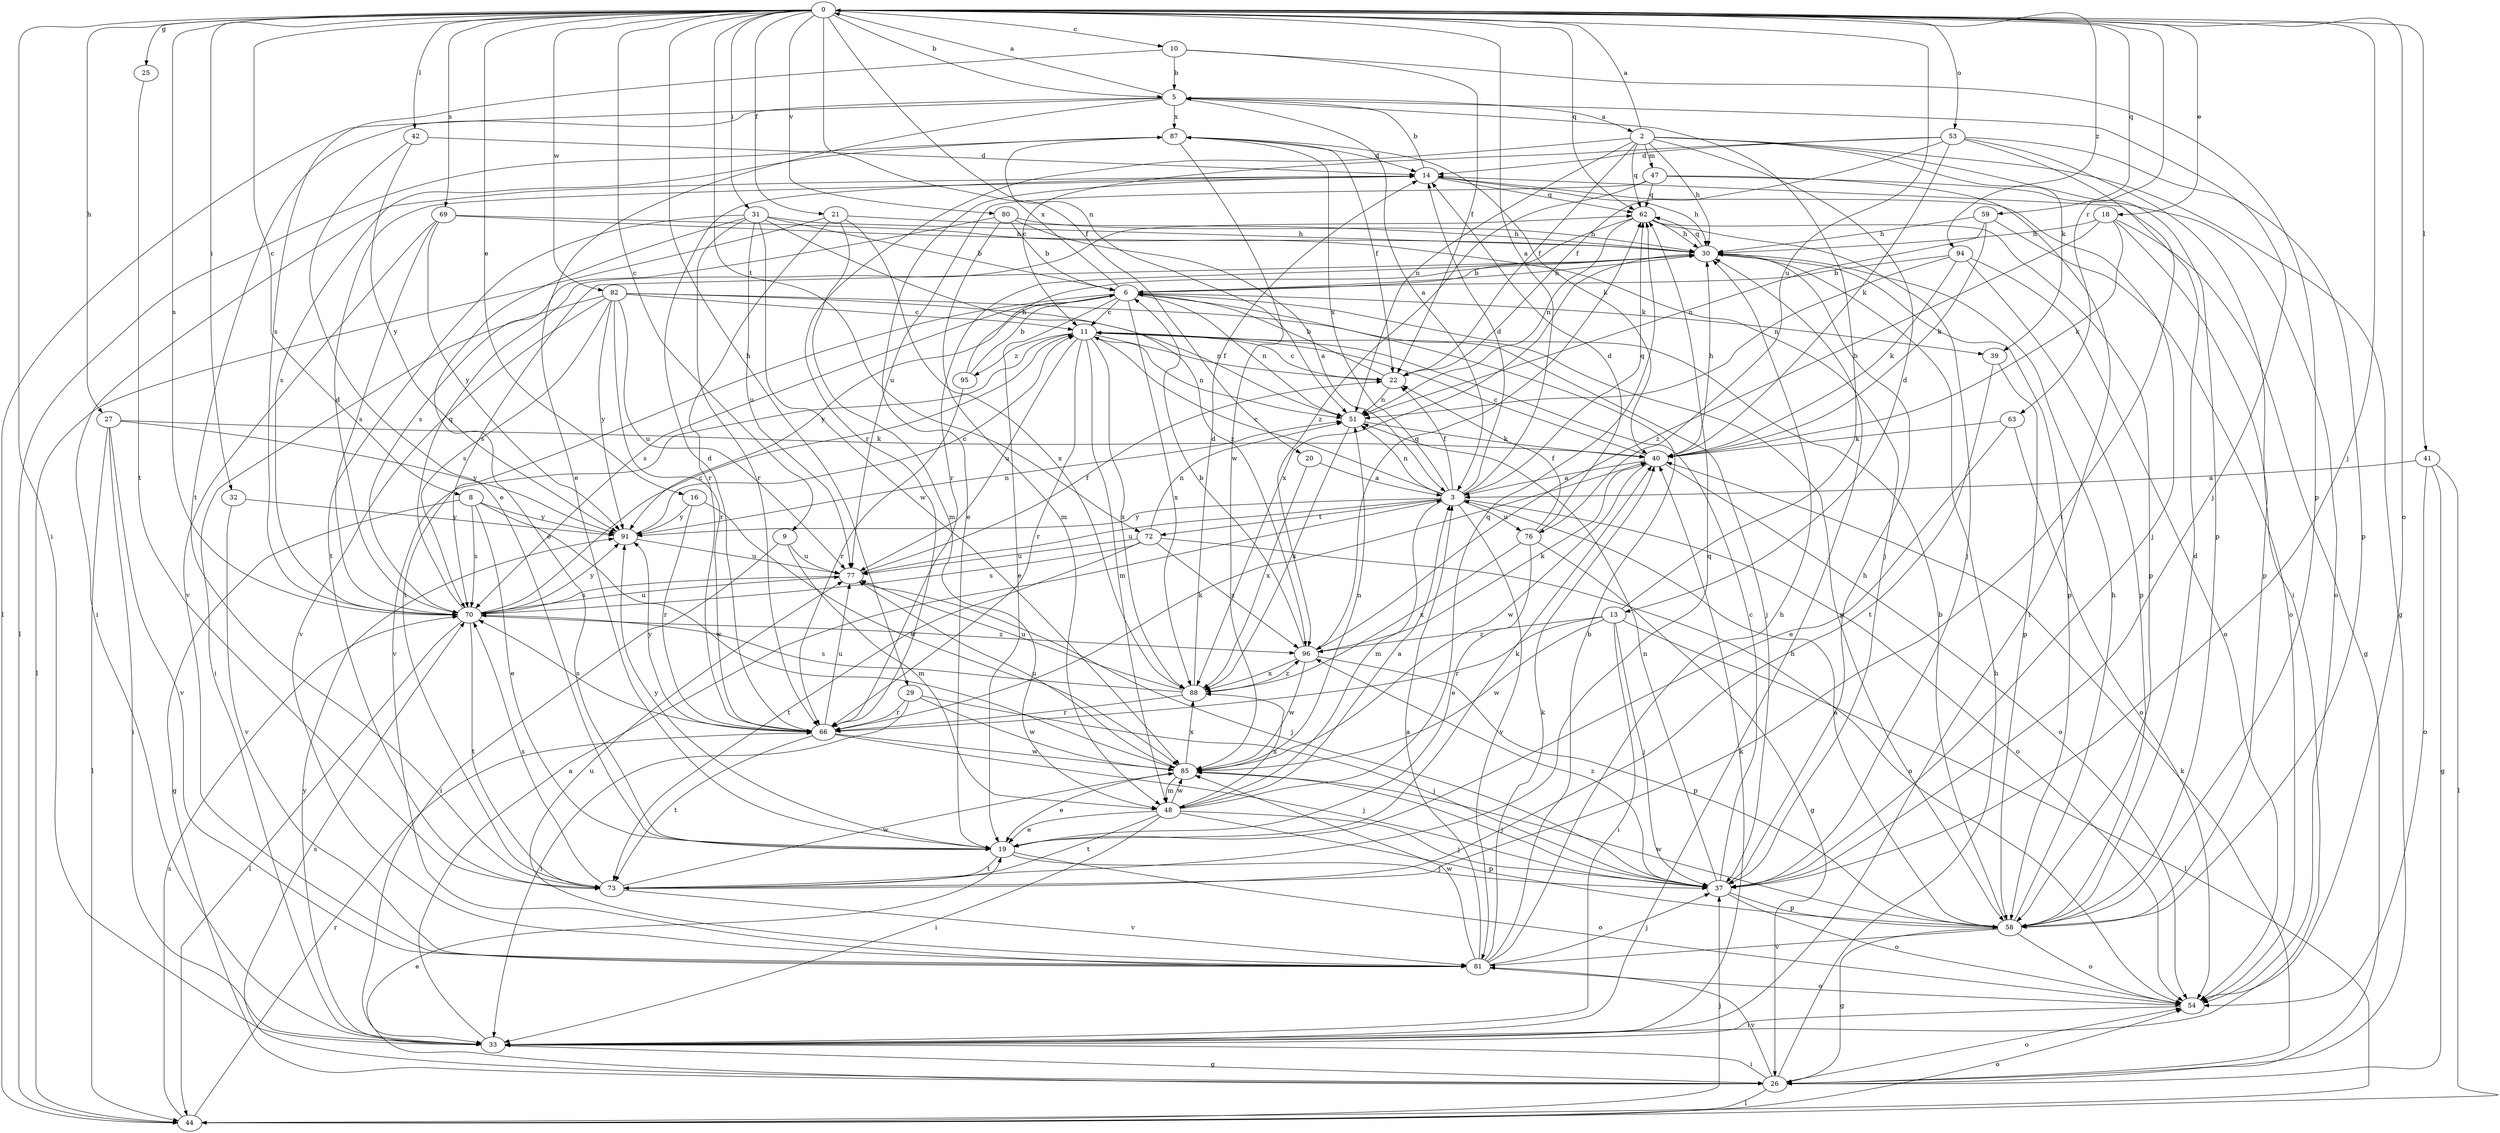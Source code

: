 strict digraph  {
0;
2;
3;
5;
6;
8;
9;
10;
11;
13;
14;
16;
18;
19;
20;
21;
22;
25;
26;
27;
29;
30;
31;
32;
33;
37;
39;
40;
41;
42;
44;
47;
48;
51;
53;
54;
58;
59;
62;
63;
66;
69;
70;
72;
73;
76;
77;
80;
81;
82;
85;
87;
88;
91;
94;
95;
96;
0 -> 5  [label=b];
0 -> 8  [label=c];
0 -> 9  [label=c];
0 -> 10  [label=c];
0 -> 16  [label=e];
0 -> 18  [label=e];
0 -> 20  [label=f];
0 -> 21  [label=f];
0 -> 25  [label=g];
0 -> 27  [label=h];
0 -> 29  [label=h];
0 -> 31  [label=i];
0 -> 32  [label=i];
0 -> 33  [label=i];
0 -> 37  [label=j];
0 -> 41  [label=l];
0 -> 42  [label=l];
0 -> 51  [label=n];
0 -> 53  [label=o];
0 -> 54  [label=o];
0 -> 59  [label=q];
0 -> 62  [label=q];
0 -> 63  [label=r];
0 -> 69  [label=s];
0 -> 70  [label=s];
0 -> 72  [label=t];
0 -> 76  [label=u];
0 -> 80  [label=v];
0 -> 82  [label=w];
0 -> 94  [label=z];
2 -> 0  [label=a];
2 -> 13  [label=d];
2 -> 22  [label=f];
2 -> 26  [label=g];
2 -> 30  [label=h];
2 -> 39  [label=k];
2 -> 47  [label=m];
2 -> 51  [label=n];
2 -> 58  [label=p];
2 -> 62  [label=q];
2 -> 66  [label=r];
3 -> 0  [label=a];
3 -> 11  [label=c];
3 -> 14  [label=d];
3 -> 22  [label=f];
3 -> 48  [label=m];
3 -> 51  [label=n];
3 -> 54  [label=o];
3 -> 62  [label=q];
3 -> 72  [label=t];
3 -> 76  [label=u];
3 -> 77  [label=u];
3 -> 81  [label=v];
3 -> 87  [label=x];
3 -> 91  [label=y];
5 -> 0  [label=a];
5 -> 2  [label=a];
5 -> 3  [label=a];
5 -> 19  [label=e];
5 -> 37  [label=j];
5 -> 44  [label=l];
5 -> 73  [label=t];
5 -> 87  [label=x];
6 -> 11  [label=c];
6 -> 19  [label=e];
6 -> 30  [label=h];
6 -> 39  [label=k];
6 -> 51  [label=n];
6 -> 70  [label=s];
6 -> 73  [label=t];
6 -> 87  [label=x];
6 -> 88  [label=x];
6 -> 91  [label=y];
8 -> 19  [label=e];
8 -> 26  [label=g];
8 -> 70  [label=s];
8 -> 85  [label=w];
8 -> 91  [label=y];
9 -> 33  [label=i];
9 -> 48  [label=m];
9 -> 77  [label=u];
10 -> 5  [label=b];
10 -> 22  [label=f];
10 -> 58  [label=p];
10 -> 70  [label=s];
11 -> 22  [label=f];
11 -> 37  [label=j];
11 -> 48  [label=m];
11 -> 51  [label=n];
11 -> 66  [label=r];
11 -> 77  [label=u];
11 -> 81  [label=v];
11 -> 88  [label=x];
11 -> 95  [label=z];
13 -> 5  [label=b];
13 -> 33  [label=i];
13 -> 37  [label=j];
13 -> 44  [label=l];
13 -> 66  [label=r];
13 -> 85  [label=w];
13 -> 96  [label=z];
14 -> 5  [label=b];
14 -> 19  [label=e];
14 -> 30  [label=h];
14 -> 33  [label=i];
14 -> 37  [label=j];
14 -> 62  [label=q];
16 -> 66  [label=r];
16 -> 85  [label=w];
16 -> 91  [label=y];
18 -> 26  [label=g];
18 -> 30  [label=h];
18 -> 40  [label=k];
18 -> 58  [label=p];
18 -> 96  [label=z];
19 -> 37  [label=j];
19 -> 40  [label=k];
19 -> 54  [label=o];
19 -> 73  [label=t];
19 -> 91  [label=y];
20 -> 3  [label=a];
20 -> 88  [label=x];
21 -> 30  [label=h];
21 -> 44  [label=l];
21 -> 48  [label=m];
21 -> 66  [label=r];
21 -> 88  [label=x];
22 -> 6  [label=b];
22 -> 11  [label=c];
22 -> 51  [label=n];
25 -> 73  [label=t];
26 -> 19  [label=e];
26 -> 30  [label=h];
26 -> 33  [label=i];
26 -> 40  [label=k];
26 -> 44  [label=l];
26 -> 54  [label=o];
26 -> 70  [label=s];
26 -> 81  [label=v];
27 -> 33  [label=i];
27 -> 40  [label=k];
27 -> 44  [label=l];
27 -> 81  [label=v];
27 -> 91  [label=y];
29 -> 33  [label=i];
29 -> 37  [label=j];
29 -> 66  [label=r];
29 -> 85  [label=w];
30 -> 6  [label=b];
30 -> 58  [label=p];
30 -> 62  [label=q];
30 -> 70  [label=s];
30 -> 88  [label=x];
31 -> 6  [label=b];
31 -> 19  [label=e];
31 -> 30  [label=h];
31 -> 66  [label=r];
31 -> 73  [label=t];
31 -> 77  [label=u];
31 -> 85  [label=w];
31 -> 96  [label=z];
32 -> 81  [label=v];
32 -> 91  [label=y];
33 -> 3  [label=a];
33 -> 26  [label=g];
33 -> 30  [label=h];
33 -> 40  [label=k];
33 -> 91  [label=y];
37 -> 11  [label=c];
37 -> 30  [label=h];
37 -> 51  [label=n];
37 -> 54  [label=o];
37 -> 58  [label=p];
37 -> 96  [label=z];
39 -> 58  [label=p];
39 -> 73  [label=t];
40 -> 3  [label=a];
40 -> 11  [label=c];
40 -> 30  [label=h];
40 -> 54  [label=o];
40 -> 85  [label=w];
41 -> 3  [label=a];
41 -> 26  [label=g];
41 -> 44  [label=l];
41 -> 54  [label=o];
42 -> 14  [label=d];
42 -> 19  [label=e];
42 -> 91  [label=y];
44 -> 37  [label=j];
44 -> 54  [label=o];
44 -> 66  [label=r];
44 -> 70  [label=s];
47 -> 33  [label=i];
47 -> 54  [label=o];
47 -> 62  [label=q];
47 -> 77  [label=u];
47 -> 96  [label=z];
48 -> 3  [label=a];
48 -> 19  [label=e];
48 -> 33  [label=i];
48 -> 37  [label=j];
48 -> 58  [label=p];
48 -> 62  [label=q];
48 -> 73  [label=t];
48 -> 85  [label=w];
48 -> 88  [label=x];
51 -> 40  [label=k];
51 -> 88  [label=x];
53 -> 11  [label=c];
53 -> 14  [label=d];
53 -> 22  [label=f];
53 -> 33  [label=i];
53 -> 40  [label=k];
53 -> 58  [label=p];
53 -> 73  [label=t];
54 -> 33  [label=i];
58 -> 3  [label=a];
58 -> 6  [label=b];
58 -> 14  [label=d];
58 -> 26  [label=g];
58 -> 30  [label=h];
58 -> 54  [label=o];
58 -> 81  [label=v];
58 -> 85  [label=w];
59 -> 30  [label=h];
59 -> 40  [label=k];
59 -> 51  [label=n];
59 -> 54  [label=o];
62 -> 30  [label=h];
62 -> 37  [label=j];
62 -> 51  [label=n];
62 -> 58  [label=p];
62 -> 66  [label=r];
63 -> 19  [label=e];
63 -> 40  [label=k];
63 -> 54  [label=o];
66 -> 14  [label=d];
66 -> 37  [label=j];
66 -> 40  [label=k];
66 -> 70  [label=s];
66 -> 73  [label=t];
66 -> 77  [label=u];
66 -> 85  [label=w];
66 -> 91  [label=y];
69 -> 30  [label=h];
69 -> 37  [label=j];
69 -> 70  [label=s];
69 -> 81  [label=v];
69 -> 91  [label=y];
70 -> 11  [label=c];
70 -> 14  [label=d];
70 -> 44  [label=l];
70 -> 62  [label=q];
70 -> 73  [label=t];
70 -> 77  [label=u];
70 -> 91  [label=y];
70 -> 96  [label=z];
72 -> 51  [label=n];
72 -> 54  [label=o];
72 -> 70  [label=s];
72 -> 73  [label=t];
72 -> 77  [label=u];
72 -> 96  [label=z];
73 -> 62  [label=q];
73 -> 70  [label=s];
73 -> 81  [label=v];
73 -> 85  [label=w];
76 -> 14  [label=d];
76 -> 19  [label=e];
76 -> 22  [label=f];
76 -> 26  [label=g];
76 -> 88  [label=x];
77 -> 22  [label=f];
77 -> 37  [label=j];
77 -> 70  [label=s];
80 -> 3  [label=a];
80 -> 6  [label=b];
80 -> 30  [label=h];
80 -> 48  [label=m];
80 -> 70  [label=s];
81 -> 3  [label=a];
81 -> 6  [label=b];
81 -> 30  [label=h];
81 -> 37  [label=j];
81 -> 40  [label=k];
81 -> 54  [label=o];
81 -> 77  [label=u];
81 -> 85  [label=w];
82 -> 11  [label=c];
82 -> 33  [label=i];
82 -> 51  [label=n];
82 -> 58  [label=p];
82 -> 66  [label=r];
82 -> 70  [label=s];
82 -> 77  [label=u];
82 -> 81  [label=v];
82 -> 91  [label=y];
85 -> 19  [label=e];
85 -> 37  [label=j];
85 -> 48  [label=m];
85 -> 51  [label=n];
85 -> 77  [label=u];
85 -> 88  [label=x];
87 -> 14  [label=d];
87 -> 22  [label=f];
87 -> 40  [label=k];
87 -> 44  [label=l];
87 -> 70  [label=s];
87 -> 85  [label=w];
88 -> 14  [label=d];
88 -> 66  [label=r];
88 -> 70  [label=s];
88 -> 77  [label=u];
88 -> 96  [label=z];
91 -> 11  [label=c];
91 -> 51  [label=n];
91 -> 77  [label=u];
94 -> 6  [label=b];
94 -> 40  [label=k];
94 -> 51  [label=n];
94 -> 54  [label=o];
94 -> 58  [label=p];
95 -> 6  [label=b];
95 -> 30  [label=h];
95 -> 66  [label=r];
96 -> 6  [label=b];
96 -> 40  [label=k];
96 -> 58  [label=p];
96 -> 62  [label=q];
96 -> 85  [label=w];
96 -> 88  [label=x];
}
